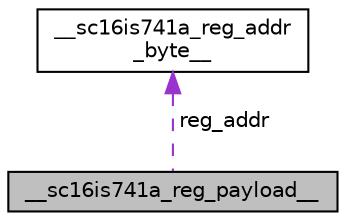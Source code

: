 digraph "__sc16is741a_reg_payload__"
{
 // LATEX_PDF_SIZE
  edge [fontname="Helvetica",fontsize="10",labelfontname="Helvetica",labelfontsize="10"];
  node [fontname="Helvetica",fontsize="10",shape=record];
  Node1 [label="__sc16is741a_reg_payload__",height=0.2,width=0.4,color="black", fillcolor="grey75", style="filled", fontcolor="black",tooltip="SC16IS741A SPI bytes containing address and register value."];
  Node2 -> Node1 [dir="back",color="darkorchid3",fontsize="10",style="dashed",label=" reg_addr" ,fontname="Helvetica"];
  Node2 [label="__sc16is741a_reg_addr\l_byte__",height=0.2,width=0.4,color="black", fillcolor="white", style="filled",URL="$union____sc16is741a__reg__addr__byte____.html",tooltip="SC16IS741A First SPI byte for register addressing."];
}
